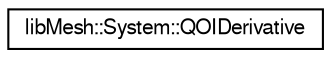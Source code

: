digraph "Graphical Class Hierarchy"
{
  edge [fontname="FreeSans",fontsize="10",labelfontname="FreeSans",labelfontsize="10"];
  node [fontname="FreeSans",fontsize="10",shape=record];
  rankdir="LR";
  Node1 [label="libMesh::System::QOIDerivative",height=0.2,width=0.4,color="black", fillcolor="white", style="filled",URL="$classlibMesh_1_1System_1_1QOIDerivative.html"];
}

